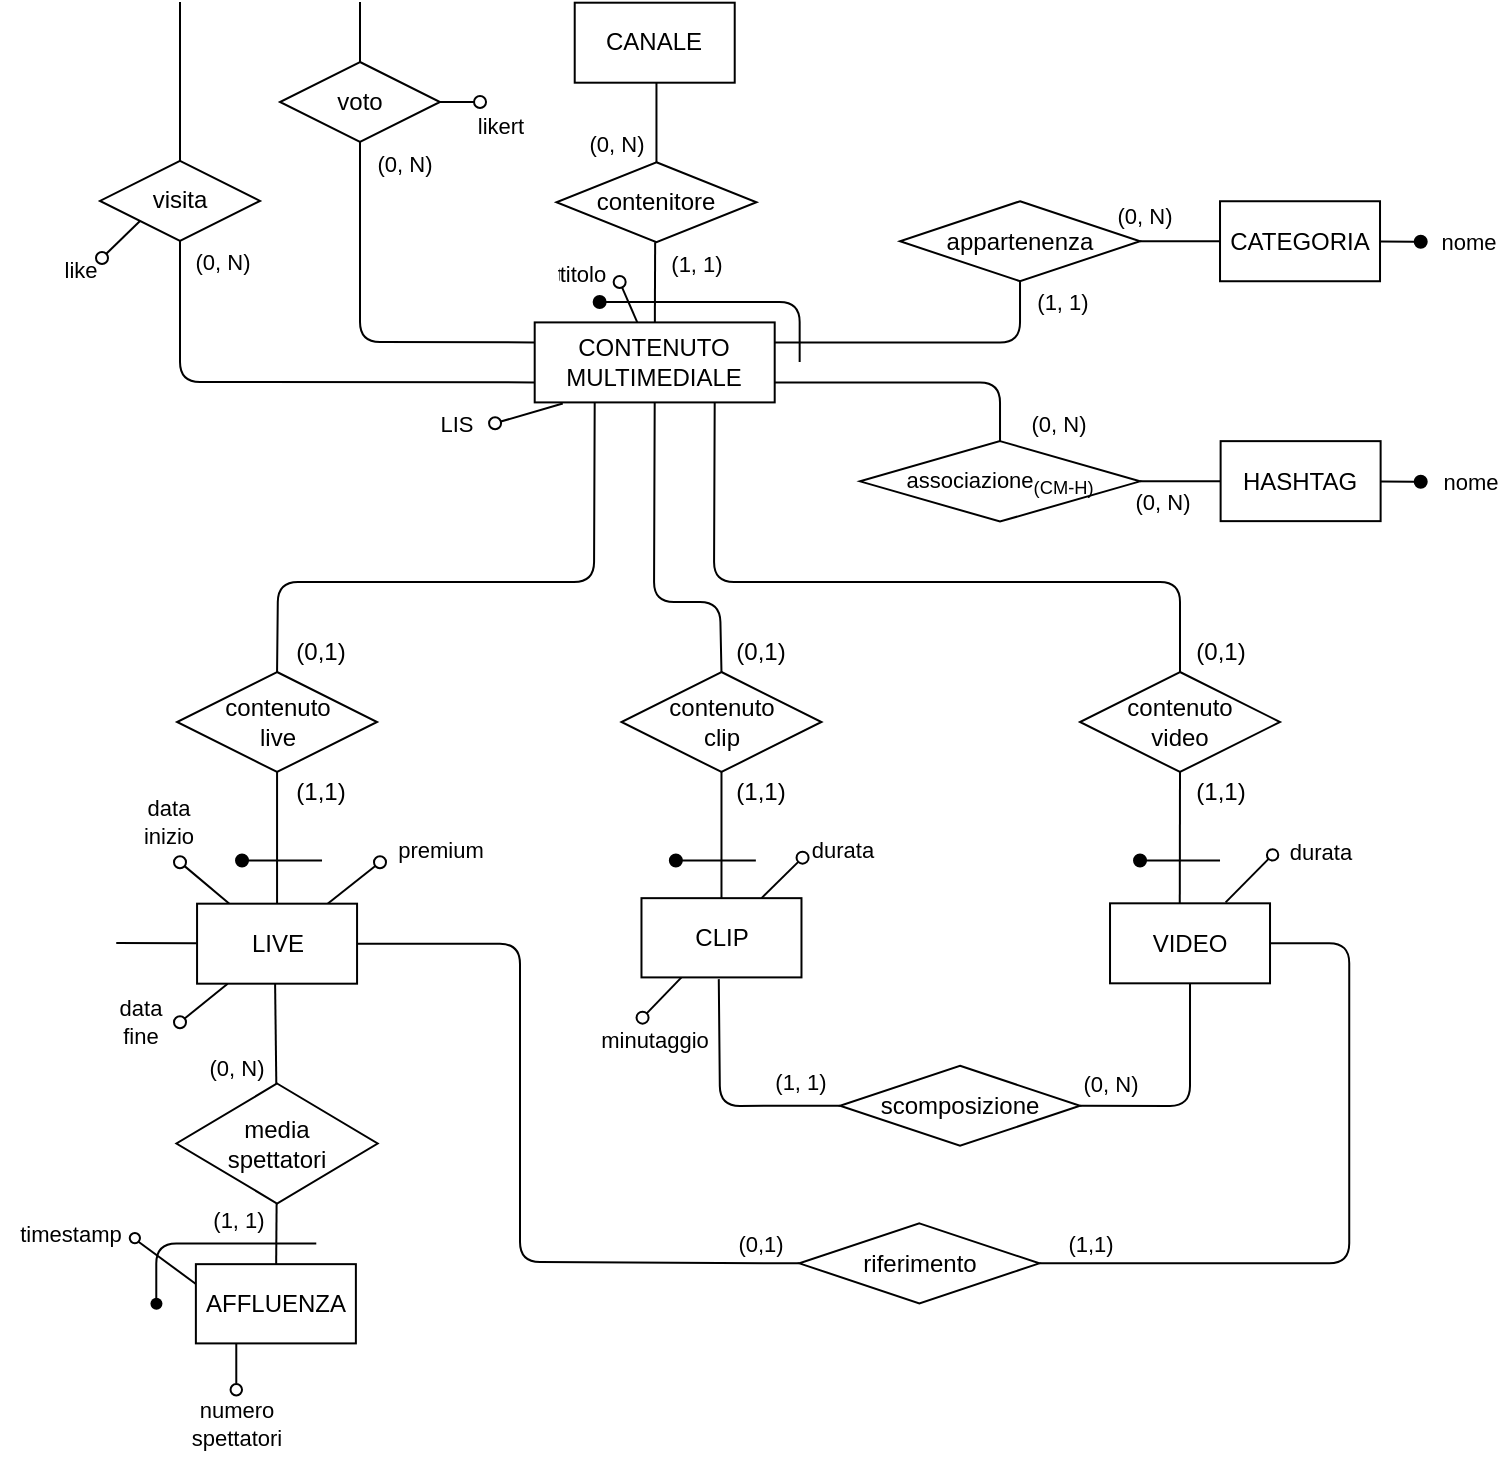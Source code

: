 <mxfile scale="1" border="10">
    <diagram id="-rriOPSDnHkLpZKLwRpb" name="Page-1">
        <mxGraphModel dx="3867" dy="2010" grid="1" gridSize="10" guides="1" tooltips="1" connect="1" arrows="1" fold="1" page="1" pageScale="1" pageWidth="850" pageHeight="1100" background="#FFFFFF" math="0" shadow="0">
            <root>
                <mxCell id="0"/>
                <mxCell id="1" parent="0"/>
                <mxCell id="420" value="(1, 1)" style="edgeStyle=none;html=1;endArrow=none;endFill=0;fontStyle=0" parent="1" target="437" edge="1">
                    <mxGeometry x="-0.478" y="20" relative="1" as="geometry">
                        <mxPoint as="offset"/>
                        <mxPoint x="-2182.432" y="-939.919" as="sourcePoint"/>
                    </mxGeometry>
                </mxCell>
                <mxCell id="435" style="edgeStyle=none;html=1;exitX=1;exitY=0.25;exitDx=0;exitDy=0;endArrow=none;endFill=0;fontStyle=0" parent="1" source="437" target="446" edge="1">
                    <mxGeometry relative="1" as="geometry">
                        <mxPoint x="-1999.99" y="-919.72" as="targetPoint"/>
                        <Array as="points">
                            <mxPoint x="-1999.99" y="-889.72"/>
                        </Array>
                    </mxGeometry>
                </mxCell>
                <mxCell id="436" style="edgeStyle=none;html=1;exitX=1;exitY=0.75;exitDx=0;exitDy=0;endArrow=none;endFill=0;fontStyle=0" parent="1" source="437" target="453" edge="1">
                    <mxGeometry relative="1" as="geometry">
                        <Array as="points">
                            <mxPoint x="-2009.99" y="-869.72"/>
                        </Array>
                    </mxGeometry>
                </mxCell>
                <mxCell id="438" value="" style="endArrow=oval;html=1;fillStyle=auto;strokeWidth=1;startSize=6;endSize=6;fillColor=#000000;startArrow=none;startFill=0;endFill=0;fontStyle=0" parent="1" source="437" edge="1">
                    <mxGeometry width="50" height="50" relative="1" as="geometry">
                        <mxPoint x="-2156.11" y="-923.363" as="sourcePoint"/>
                        <mxPoint x="-2200.17" y="-920.02" as="targetPoint"/>
                    </mxGeometry>
                </mxCell>
                <mxCell id="439" value="titolo" style="edgeLabel;html=1;align=center;verticalAlign=middle;resizable=0;points=[];" parent="438" vertex="1" connectable="0">
                    <mxGeometry x="0.479" y="1" relative="1" as="geometry">
                        <mxPoint x="-21" y="-10" as="offset"/>
                    </mxGeometry>
                </mxCell>
                <mxCell id="440" value="" style="endArrow=oval;html=1;fillStyle=auto;strokeWidth=1;startSize=6;endSize=6;fillColor=#000000;startArrow=none;startFill=0;endFill=0;exitX=0.117;exitY=1.013;exitDx=0;exitDy=0;exitPerimeter=0;fontStyle=0" parent="1" source="437" edge="1">
                    <mxGeometry width="50" height="50" relative="1" as="geometry">
                        <mxPoint x="-2224.942" y="-828.8" as="sourcePoint"/>
                        <mxPoint x="-2262.46" y="-849.37" as="targetPoint"/>
                    </mxGeometry>
                </mxCell>
                <mxCell id="441" value="LIS" style="edgeLabel;html=1;align=center;verticalAlign=middle;resizable=0;points=[];" parent="440" vertex="1" connectable="0">
                    <mxGeometry x="0.479" y="1" relative="1" as="geometry">
                        <mxPoint x="-29" y="2" as="offset"/>
                    </mxGeometry>
                </mxCell>
                <mxCell id="442" value="" style="endArrow=oval;html=1;fillStyle=auto;strokeWidth=1;startSize=6;endSize=6;fillColor=#000000;startArrow=none;startFill=0;endFill=1;fontStyle=0" parent="1" edge="1">
                    <mxGeometry width="50" height="50" relative="1" as="geometry">
                        <mxPoint x="-2110.17" y="-880.02" as="sourcePoint"/>
                        <mxPoint x="-2210.17" y="-910.02" as="targetPoint"/>
                        <Array as="points">
                            <mxPoint x="-2110.17" y="-910.02"/>
                        </Array>
                    </mxGeometry>
                </mxCell>
                <mxCell id="443" value="" style="edgeStyle=none;shape=connector;rounded=1;fillStyle=auto;html=1;labelBackgroundColor=default;strokeColor=default;strokeWidth=1;fontFamily=Helvetica;fontSize=11;fontColor=default;endArrow=none;endFill=0;startSize=6;endSize=6;fillColor=#000000;exitX=1;exitY=0.5;exitDx=0;exitDy=0;entryX=0;entryY=0.5;entryDx=0;entryDy=0;fontStyle=0" parent="1" source="446" target="447" edge="1">
                    <mxGeometry relative="1" as="geometry"/>
                </mxCell>
                <mxCell id="444" value="(0, N)" style="edgeLabel;html=1;align=center;verticalAlign=middle;resizable=0;points=[];fontSize=11;fontFamily=Helvetica;fontColor=default;" parent="443" vertex="1" connectable="0">
                    <mxGeometry x="0.426" y="1" relative="1" as="geometry">
                        <mxPoint x="-27" y="-12" as="offset"/>
                    </mxGeometry>
                </mxCell>
                <mxCell id="448" value="" style="endArrow=oval;html=1;fillStyle=auto;strokeWidth=1;startSize=6;endSize=6;fillColor=#000000;startArrow=none;startFill=0;endFill=1;fontStyle=0" parent="1" source="447" edge="1">
                    <mxGeometry width="50" height="50" relative="1" as="geometry">
                        <mxPoint x="-2147.49" y="-960.64" as="sourcePoint"/>
                        <mxPoint x="-1799.64" y="-940.14" as="targetPoint"/>
                    </mxGeometry>
                </mxCell>
                <mxCell id="449" value="nome" style="edgeLabel;html=1;align=center;verticalAlign=middle;resizable=0;points=[];" parent="448" vertex="1" connectable="0">
                    <mxGeometry x="0.479" y="1" relative="1" as="geometry">
                        <mxPoint x="29" y="1" as="offset"/>
                    </mxGeometry>
                </mxCell>
                <mxCell id="450" value="" style="edgeStyle=none;shape=connector;rounded=1;fillStyle=auto;html=1;labelBackgroundColor=default;strokeColor=default;strokeWidth=1;fontFamily=Helvetica;fontSize=11;fontColor=default;endArrow=none;endFill=0;startSize=6;endSize=6;fillColor=#000000;exitX=1;exitY=0.5;exitDx=0;exitDy=0;entryX=0;entryY=0.5;entryDx=0;entryDy=0;fontStyle=0" parent="1" source="453" target="454" edge="1">
                    <mxGeometry relative="1" as="geometry"/>
                </mxCell>
                <mxCell id="451" value="(0, N)" style="edgeLabel;html=1;align=center;verticalAlign=middle;resizable=0;points=[];fontSize=11;fontFamily=Helvetica;fontColor=default;" parent="450" vertex="1" connectable="0">
                    <mxGeometry x="0.426" y="1" relative="1" as="geometry">
                        <mxPoint x="-18" y="11" as="offset"/>
                    </mxGeometry>
                </mxCell>
                <mxCell id="455" value="" style="endArrow=oval;html=1;fillStyle=auto;strokeWidth=1;startSize=6;endSize=6;fillColor=#000000;startArrow=none;startFill=0;endFill=1;fontStyle=0" parent="1" source="454" edge="1">
                    <mxGeometry width="50" height="50" relative="1" as="geometry">
                        <mxPoint x="-2112.19" y="-600.29" as="sourcePoint"/>
                        <mxPoint x="-1799.64" y="-820.14" as="targetPoint"/>
                        <Array as="points"/>
                    </mxGeometry>
                </mxCell>
                <mxCell id="456" value="nome" style="edgeLabel;html=1;align=center;verticalAlign=middle;resizable=0;points=[];" parent="455" vertex="1" connectable="0">
                    <mxGeometry x="0.479" y="1" relative="1" as="geometry">
                        <mxPoint x="29" y="1" as="offset"/>
                    </mxGeometry>
                </mxCell>
                <mxCell id="457" value="" style="endArrow=oval;html=1;fillStyle=auto;strokeWidth=1;startSize=6;endSize=6;fillColor=#000000;startArrow=none;startFill=0;endFill=0;fontStyle=0" parent="1" source="461" edge="1">
                    <mxGeometry width="50" height="50" relative="1" as="geometry">
                        <mxPoint x="-2396.87" y="-933.243" as="sourcePoint"/>
                        <mxPoint x="-2420" y="-629.87" as="targetPoint"/>
                    </mxGeometry>
                </mxCell>
                <mxCell id="458" value="data&lt;br&gt;inizio" style="edgeLabel;html=1;align=center;verticalAlign=middle;resizable=0;points=[];" parent="457" vertex="1" connectable="0">
                    <mxGeometry x="0.479" y="1" relative="1" as="geometry">
                        <mxPoint x="-12" y="-26" as="offset"/>
                    </mxGeometry>
                </mxCell>
                <mxCell id="462" value="" style="edgeStyle=none;html=1;endArrow=none;endFill=0;fontStyle=0;entryX=1;entryY=0.5;entryDx=0;entryDy=0;" parent="1" source="463" target="478" edge="1">
                    <mxGeometry relative="1" as="geometry">
                        <mxPoint x="-1916" y="-510.05" as="targetPoint"/>
                        <Array as="points">
                            <mxPoint x="-1915" y="-508.05"/>
                        </Array>
                    </mxGeometry>
                </mxCell>
                <mxCell id="466" value="" style="endArrow=oval;html=1;fillStyle=auto;strokeWidth=1;startSize=6;endSize=6;fillColor=#000000;startArrow=none;startFill=0;endFill=0;exitX=0.25;exitY=1;exitDx=0;exitDy=0;fontStyle=0" parent="1" source="473" edge="1">
                    <mxGeometry width="50" height="50" relative="1" as="geometry">
                        <mxPoint x="-2059.18" y="-561.44" as="sourcePoint"/>
                        <mxPoint x="-2188.72" y="-552.18" as="targetPoint"/>
                    </mxGeometry>
                </mxCell>
                <mxCell id="467" value="minutaggio" style="edgeLabel;html=1;align=center;verticalAlign=middle;resizable=0;points=[];" parent="466" vertex="1" connectable="0">
                    <mxGeometry x="0.479" y="1" relative="1" as="geometry">
                        <mxPoint y="16" as="offset"/>
                    </mxGeometry>
                </mxCell>
                <mxCell id="468" value="" style="endArrow=oval;html=1;fillStyle=auto;strokeWidth=1;startSize=6;endSize=6;fillColor=#000000;startArrow=none;startFill=0;endFill=0;fontStyle=0" parent="1" source="473" edge="1">
                    <mxGeometry width="50" height="50" relative="1" as="geometry">
                        <mxPoint x="-2049.18" y="-551.44" as="sourcePoint"/>
                        <mxPoint x="-2108.72" y="-632.18" as="targetPoint"/>
                    </mxGeometry>
                </mxCell>
                <mxCell id="469" value="durata" style="edgeLabel;html=1;align=center;verticalAlign=middle;resizable=0;points=[];" parent="468" vertex="1" connectable="0">
                    <mxGeometry x="0.479" y="1" relative="1" as="geometry">
                        <mxPoint x="25" y="-9" as="offset"/>
                    </mxGeometry>
                </mxCell>
                <mxCell id="470" style="edgeStyle=none;shape=connector;rounded=1;fillStyle=auto;html=1;labelBackgroundColor=default;strokeColor=default;strokeWidth=1;fontFamily=Helvetica;fontSize=11;fontColor=default;endArrow=none;endFill=0;startSize=6;endSize=6;fillColor=#000000;startArrow=oval;startFill=0;fontStyle=0" parent="1" target="461" edge="1">
                    <mxGeometry relative="1" as="geometry">
                        <mxPoint x="-2350.896" y="-570.27" as="targetPoint"/>
                        <mxPoint x="-2320" y="-629.87" as="sourcePoint"/>
                    </mxGeometry>
                </mxCell>
                <mxCell id="471" value="premium" style="edgeLabel;html=1;align=center;verticalAlign=middle;resizable=0;points=[];fontSize=11;fontFamily=Helvetica;fontColor=default;" parent="470" vertex="1" connectable="0">
                    <mxGeometry x="-0.257" y="1" relative="1" as="geometry">
                        <mxPoint x="39" y="-15" as="offset"/>
                    </mxGeometry>
                </mxCell>
                <mxCell id="474" value="" style="endArrow=oval;html=1;fillStyle=auto;strokeWidth=1;startSize=6;endSize=6;fillColor=#000000;startArrow=none;startFill=0;endFill=0;fontStyle=0" parent="1" source="461" edge="1">
                    <mxGeometry width="50" height="50" relative="1" as="geometry">
                        <mxPoint x="-2369.14" y="-599.16" as="sourcePoint"/>
                        <mxPoint x="-2420" y="-549.87" as="targetPoint"/>
                    </mxGeometry>
                </mxCell>
                <mxCell id="475" value="data&lt;br&gt;fine" style="edgeLabel;html=1;align=center;verticalAlign=middle;resizable=0;points=[];" parent="474" vertex="1" connectable="0">
                    <mxGeometry x="0.479" y="1" relative="1" as="geometry">
                        <mxPoint x="-27" y="4" as="offset"/>
                    </mxGeometry>
                </mxCell>
                <mxCell id="477" value="(1, 1)" style="edgeStyle=none;html=1;endArrow=none;endFill=0;entryX=0.5;entryY=1;entryDx=0;entryDy=0;fontStyle=0;exitX=0;exitY=0.5;exitDx=0;exitDy=0;" parent="1" source="478" edge="1">
                    <mxGeometry x="-0.676" y="-12" relative="1" as="geometry">
                        <mxPoint as="offset"/>
                        <Array as="points">
                            <mxPoint x="-2150" y="-508.05"/>
                        </Array>
                        <mxPoint x="-2150.61" y="-571.44" as="targetPoint"/>
                        <mxPoint x="-2108.099" y="-510.747" as="sourcePoint"/>
                    </mxGeometry>
                </mxCell>
                <mxCell id="481" style="edgeStyle=none;html=1;exitX=1;exitY=0.5;exitDx=0;exitDy=0;endArrow=none;endFill=0;fontStyle=0" parent="1" source="483" target="463" edge="1">
                    <mxGeometry relative="1" as="geometry">
                        <Array as="points">
                            <mxPoint x="-1835.38" y="-429.43"/>
                            <mxPoint x="-1835.38" y="-589.43"/>
                        </Array>
                        <mxPoint x="-1855.13" y="-429.1" as="sourcePoint"/>
                    </mxGeometry>
                </mxCell>
                <mxCell id="482" style="edgeStyle=none;html=1;exitX=0;exitY=0.5;exitDx=0;exitDy=0;entryX=1;entryY=0.5;entryDx=0;entryDy=0;endArrow=none;endFill=0;fontStyle=0" parent="1" source="483" target="461" edge="1">
                    <mxGeometry relative="1" as="geometry">
                        <Array as="points">
                            <mxPoint x="-2250" y="-430.05"/>
                            <mxPoint x="-2250" y="-589.05"/>
                        </Array>
                    </mxGeometry>
                </mxCell>
                <mxCell id="484" value="(0, N)" style="edgeStyle=none;html=1;endArrow=none;endFill=0;exitX=0.5;exitY=1;exitDx=0;exitDy=0;fontStyle=0" parent="1" target="487" edge="1">
                    <mxGeometry x="0.655" y="-20" relative="1" as="geometry">
                        <mxPoint as="offset"/>
                        <mxPoint x="-2372.45" y="-569.16" as="sourcePoint"/>
                    </mxGeometry>
                </mxCell>
                <mxCell id="486" value="(1, 1)" style="edgeStyle=none;html=1;endArrow=none;endFill=0;fontStyle=0" parent="1" source="487" target="485" edge="1">
                    <mxGeometry x="-0.454" y="-19" relative="1" as="geometry">
                        <mxPoint as="offset"/>
                    </mxGeometry>
                </mxCell>
                <mxCell id="492" value="" style="endArrow=none;html=1;strokeColor=#000000;entryX=0;entryY=1;entryDx=0;entryDy=0;fontStyle=0" parent="1" target="493" edge="1">
                    <mxGeometry width="50" height="50" relative="1" as="geometry">
                        <mxPoint x="-1897.19" y="-609.82" as="sourcePoint"/>
                        <mxPoint x="-1875.38" y="-629.43" as="targetPoint"/>
                    </mxGeometry>
                </mxCell>
                <mxCell id="495" value="" style="endArrow=none;html=1;strokeColor=#000000;fontSize=11;fontColor=#FF0000;exitX=0;exitY=0.25;exitDx=0;exitDy=0;entryX=1;entryY=1;entryDx=0;entryDy=0;fontStyle=0" parent="1" source="485" target="496" edge="1">
                    <mxGeometry width="50" height="50" relative="1" as="geometry">
                        <mxPoint x="-2461.47" y="-389.38" as="sourcePoint"/>
                        <mxPoint x="-2441.86" y="-439.25" as="targetPoint"/>
                    </mxGeometry>
                </mxCell>
                <mxCell id="497" value="" style="endArrow=none;html=1;strokeColor=#000000;fontSize=11;fontColor=#FF0000;fontStyle=0" parent="1" edge="1">
                    <mxGeometry width="50" height="50" relative="1" as="geometry">
                        <mxPoint x="-2391.86" y="-369.25" as="sourcePoint"/>
                        <mxPoint x="-2391.86" y="-389.25" as="targetPoint"/>
                    </mxGeometry>
                </mxCell>
                <mxCell id="501" value="" style="endArrow=none;html=1;strokeColor=#000000;fontSize=10;fontColor=#FF0000;fontStyle=0" parent="1" edge="1">
                    <mxGeometry width="50" height="50" relative="1" as="geometry">
                        <mxPoint x="-2431.86" y="-409.25" as="sourcePoint"/>
                        <mxPoint x="-2351.86" y="-439.25" as="targetPoint"/>
                        <Array as="points">
                            <mxPoint x="-2431.86" y="-439.25"/>
                        </Array>
                    </mxGeometry>
                </mxCell>
                <mxCell id="517" value="" style="edgeStyle=none;html=1;endArrow=none;endFill=0;fontStyle=0" parent="1" target="461" edge="1">
                    <mxGeometry x="-0.478" y="20" relative="1" as="geometry">
                        <mxPoint as="offset"/>
                        <mxPoint x="-2451.87" y="-589.53" as="sourcePoint"/>
                        <mxPoint x="-2261.978" y="-759.68" as="targetPoint"/>
                    </mxGeometry>
                </mxCell>
                <mxCell id="437" value="CONTENUTO&lt;br&gt;MULTIMEDIALE" style="rounded=0;whiteSpace=wrap;html=1;" parent="1" vertex="1">
                    <mxGeometry x="-2242.65" y="-899.8" width="120" height="40" as="geometry"/>
                </mxCell>
                <mxCell id="445" value="(1, 1)" style="edgeLabel;html=1;align=center;verticalAlign=middle;resizable=0;points=[];" parent="1" vertex="1" connectable="0">
                    <mxGeometry x="-1979.736" y="-909.961" as="geometry"/>
                </mxCell>
                <mxCell id="446" value="appartenenza" style="rhombus;whiteSpace=wrap;html=1;" parent="1" vertex="1">
                    <mxGeometry x="-2059.99" y="-960.38" width="120" height="40" as="geometry"/>
                </mxCell>
                <mxCell id="447" value="CATEGORIA" style="rounded=0;whiteSpace=wrap;html=1;" parent="1" vertex="1">
                    <mxGeometry x="-1899.99" y="-960.38" width="80" height="40" as="geometry"/>
                </mxCell>
                <mxCell id="452" value="(0, N)" style="edgeLabel;html=1;align=center;verticalAlign=middle;resizable=0;points=[];" parent="1" vertex="1" connectable="0">
                    <mxGeometry x="-1980.796" y="-848.961" as="geometry"/>
                </mxCell>
                <mxCell id="453" value="&lt;font style=&quot;font-size: 11px;&quot;&gt;associazione&lt;sub&gt;(CM-H)&lt;/sub&gt;&lt;/font&gt;" style="rhombus;whiteSpace=wrap;html=1;" parent="1" vertex="1">
                    <mxGeometry x="-2079.99" y="-840.43" width="140" height="40.2" as="geometry"/>
                </mxCell>
                <mxCell id="454" value="HASHTAG" style="rounded=0;whiteSpace=wrap;html=1;" parent="1" vertex="1">
                    <mxGeometry x="-1899.69" y="-840.43" width="80" height="40" as="geometry"/>
                </mxCell>
                <mxCell id="461" value="LIVE" style="whiteSpace=wrap;html=1;" parent="1" vertex="1">
                    <mxGeometry x="-2411.47" y="-609.16" width="80" height="40" as="geometry"/>
                </mxCell>
                <mxCell id="463" value="VIDEO" style="whiteSpace=wrap;html=1;" parent="1" vertex="1">
                    <mxGeometry x="-1954.99" y="-609.34" width="80" height="40" as="geometry"/>
                </mxCell>
                <mxCell id="473" value="CLIP" style="whiteSpace=wrap;html=1;" parent="1" vertex="1">
                    <mxGeometry x="-2189.26" y="-611.92" width="80" height="39.62" as="geometry"/>
                </mxCell>
                <mxCell id="476" value="(0, N)" style="edgeLabel;html=1;align=center;verticalAlign=middle;resizable=0;points=[];fontSize=11;fontFamily=Helvetica;fontColor=default;" parent="1" vertex="1" connectable="0">
                    <mxGeometry x="-1954.99" y="-519.25" as="geometry"/>
                </mxCell>
                <mxCell id="478" value="scomposizione" style="rhombus;whiteSpace=wrap;html=1;" parent="1" vertex="1">
                    <mxGeometry x="-2089.99" y="-528.09" width="120" height="40" as="geometry"/>
                </mxCell>
                <mxCell id="479" value="(0,1)" style="edgeLabel;html=1;align=center;verticalAlign=middle;resizable=0;points=[];" parent="1" vertex="1" connectable="0">
                    <mxGeometry x="-2130.171" y="-439.375" as="geometry"/>
                </mxCell>
                <mxCell id="480" value="(1,1)" style="edgeLabel;html=1;align=center;verticalAlign=middle;resizable=0;points=[];" parent="1" vertex="1" connectable="0">
                    <mxGeometry x="-1965.158" y="-439.377" as="geometry"/>
                </mxCell>
                <mxCell id="483" value="riferimento" style="rhombus;whiteSpace=wrap;html=1;" parent="1" vertex="1">
                    <mxGeometry x="-2110.31" y="-449.33" width="120" height="40" as="geometry"/>
                </mxCell>
                <mxCell id="485" value="AFFLUENZA" style="whiteSpace=wrap;html=1;" parent="1" vertex="1">
                    <mxGeometry x="-2412.06" y="-428.92" width="80" height="39.62" as="geometry"/>
                </mxCell>
                <mxCell id="487" value="media&lt;br&gt;spettatori" style="rhombus;whiteSpace=wrap;html=1;" parent="1" vertex="1">
                    <mxGeometry x="-2421.78" y="-519.25" width="100.61" height="60" as="geometry"/>
                </mxCell>
                <mxCell id="493" value="" style="ellipse;whiteSpace=wrap;html=1;aspect=fixed;strokeColor=#000000;" parent="1" vertex="1">
                    <mxGeometry x="-1876.53" y="-636.39" width="5.67" height="5.67" as="geometry"/>
                </mxCell>
                <mxCell id="494" value="&lt;font style=&quot;font-size: 11px;&quot;&gt;durata&lt;/font&gt;" style="text;html=1;align=center;verticalAlign=middle;resizable=0;points=[];autosize=1;strokeColor=none;fillColor=none;" parent="1" vertex="1">
                    <mxGeometry x="-1874.99" y="-649.82" width="50" height="30" as="geometry"/>
                </mxCell>
                <mxCell id="496" value="" style="ellipse;whiteSpace=wrap;html=1;aspect=fixed;strokeColor=#000000;fontSize=11;fontColor=#FF0000;" parent="1" vertex="1">
                    <mxGeometry x="-2445.13" y="-444.51" width="5.13" height="5.13" as="geometry"/>
                </mxCell>
                <mxCell id="498" value="" style="ellipse;whiteSpace=wrap;html=1;aspect=fixed;strokeColor=#000000;fontSize=11;fontColor=#FF0000;" parent="1" vertex="1">
                    <mxGeometry x="-2394.73" y="-368.99" width="5.74" height="5.74" as="geometry"/>
                </mxCell>
                <mxCell id="499" value="&lt;font color=&quot;#000000&quot; style=&quot;font-size: 11px;&quot;&gt;numero &lt;br&gt;spettatori&lt;/font&gt;" style="text;html=1;align=center;verticalAlign=middle;resizable=0;points=[];autosize=1;strokeColor=none;fillColor=none;fontSize=11;fontColor=#FF0000;" parent="1" vertex="1">
                    <mxGeometry x="-2426.78" y="-368.99" width="70" height="40" as="geometry"/>
                </mxCell>
                <mxCell id="500" value="&lt;font style=&quot;font-size: 11px;&quot; color=&quot;#000000&quot;&gt;timestamp&lt;/font&gt;" style="text;html=1;align=center;verticalAlign=middle;resizable=0;points=[];autosize=1;strokeColor=none;fillColor=none;fontSize=10;fontColor=#FF0000;" parent="1" vertex="1">
                    <mxGeometry x="-2510" y="-458.92" width="70" height="30" as="geometry"/>
                </mxCell>
                <mxCell id="502" value="" style="shape=waypoint;fillStyle=solid;size=6;pointerEvents=1;points=[];fillColor=none;resizable=0;rotatable=0;perimeter=centerPerimeter;snapToPoint=1;strokeColor=#000000;fontSize=10;fontColor=#FF0000;" parent="1" vertex="1">
                    <mxGeometry x="-2441.78" y="-419.11" width="20" height="20" as="geometry"/>
                </mxCell>
                <mxCell id="519" value="CANALE" style="rounded=0;whiteSpace=wrap;html=1;" parent="1" vertex="1">
                    <mxGeometry x="-2222.64" y="-1059.65" width="80" height="40" as="geometry"/>
                </mxCell>
                <mxCell id="523" value="" style="edgeStyle=none;shape=connector;rounded=1;fillStyle=auto;html=1;labelBackgroundColor=default;strokeColor=default;strokeWidth=1;fontFamily=Helvetica;fontSize=11;fontColor=default;endArrow=none;startSize=6;endSize=6;fillColor=#000000;entryX=0.5;entryY=0;entryDx=0;entryDy=0;exitX=0.5;exitY=1;exitDx=0;exitDy=0;" parent="1" target="525" edge="1">
                    <mxGeometry relative="1" as="geometry">
                        <mxPoint x="-2181.77" y="-1019.65" as="sourcePoint"/>
                        <mxPoint x="-2180.42" y="-959.65" as="targetPoint"/>
                    </mxGeometry>
                </mxCell>
                <mxCell id="524" value="(0, N)" style="edgeLabel;html=1;align=center;verticalAlign=middle;resizable=0;points=[];fontSize=11;fontFamily=Helvetica;fontColor=default;" parent="523" vertex="1" connectable="0">
                    <mxGeometry x="-0.303" relative="1" as="geometry">
                        <mxPoint x="-20" y="16" as="offset"/>
                    </mxGeometry>
                </mxCell>
                <mxCell id="525" value="contenitore" style="rhombus;whiteSpace=wrap;html=1;" parent="1" vertex="1">
                    <mxGeometry x="-2231.77" y="-979.89" width="100" height="40" as="geometry"/>
                </mxCell>
                <mxCell id="526" value="titolo" style="edgeLabel;html=1;align=center;verticalAlign=middle;resizable=0;points=[];" parent="1" vertex="1" connectable="0">
                    <mxGeometry x="-2219.079" y="-924.069" as="geometry"/>
                </mxCell>
                <mxCell id="540" style="edgeStyle=none;html=1;exitX=0.5;exitY=1;exitDx=0;exitDy=0;endArrow=none;endFill=0;entryX=0;entryY=0.75;entryDx=0;entryDy=0;" parent="1" source="542" edge="1" target="437">
                    <mxGeometry relative="1" as="geometry">
                        <mxPoint x="-2260" y="-870" as="targetPoint"/>
                        <Array as="points">
                            <mxPoint x="-2420" y="-870"/>
                        </Array>
                    </mxGeometry>
                </mxCell>
                <mxCell id="541" value="(0, N)" style="edgeLabel;html=1;align=center;verticalAlign=middle;resizable=0;points=[];fontSize=11;fontFamily=Helvetica;fontColor=default;" parent="540" vertex="1" connectable="0">
                    <mxGeometry x="-0.187" y="4" relative="1" as="geometry">
                        <mxPoint x="-10" y="-56" as="offset"/>
                    </mxGeometry>
                </mxCell>
                <mxCell id="542" value="visita" style="rhombus;whiteSpace=wrap;html=1;" parent="1" vertex="1">
                    <mxGeometry x="-2460.0" y="-980.52" width="80" height="40" as="geometry"/>
                </mxCell>
                <mxCell id="547" style="edgeStyle=none;jumpStyle=arc;html=1;endArrow=none;endFill=0;exitX=0.5;exitY=1;exitDx=0;exitDy=0;entryX=0;entryY=0.25;entryDx=0;entryDy=0;" parent="1" source="549" edge="1" target="437">
                    <mxGeometry relative="1" as="geometry">
                        <Array as="points">
                            <mxPoint x="-2330" y="-890"/>
                        </Array>
                        <mxPoint x="-2260" y="-890" as="targetPoint"/>
                        <mxPoint x="-2330" y="-990" as="sourcePoint"/>
                    </mxGeometry>
                </mxCell>
                <mxCell id="548" value="(0, N)" style="edgeLabel;html=1;align=center;verticalAlign=middle;resizable=0;points=[];" parent="547" vertex="1" connectable="0">
                    <mxGeometry x="-0.9" relative="1" as="geometry">
                        <mxPoint x="22" y="1" as="offset"/>
                    </mxGeometry>
                </mxCell>
                <mxCell id="549" value="voto" style="rhombus;whiteSpace=wrap;html=1;" parent="1" vertex="1">
                    <mxGeometry x="-2370" y="-1030" width="80" height="40" as="geometry"/>
                </mxCell>
                <mxCell id="550" value="" style="endArrow=oval;html=1;fillStyle=auto;strokeWidth=1;startSize=6;endSize=6;fillColor=#000000;startArrow=none;startFill=0;endFill=0;" parent="1" source="549" edge="1">
                    <mxGeometry width="50" height="50" relative="1" as="geometry">
                        <mxPoint x="-2200" y="-801.837" as="sourcePoint"/>
                        <mxPoint x="-2269.99" y="-1010" as="targetPoint"/>
                    </mxGeometry>
                </mxCell>
                <mxCell id="551" value="likert" style="edgeLabel;html=1;align=center;verticalAlign=middle;resizable=0;points=[];" parent="550" vertex="1" connectable="0">
                    <mxGeometry x="0.479" y="1" relative="1" as="geometry">
                        <mxPoint x="15" y="13" as="offset"/>
                    </mxGeometry>
                </mxCell>
                <mxCell id="552" value="" style="endArrow=oval;html=1;fillStyle=auto;strokeWidth=1;startSize=6;endSize=6;fillColor=#000000;startArrow=none;startFill=0;endFill=0;strokeColor=#000000;exitX=0;exitY=1;exitDx=0;exitDy=0;" parent="1" source="542" edge="1">
                    <mxGeometry width="50" height="50" relative="1" as="geometry">
                        <mxPoint x="-2440.42" y="-904.68" as="sourcePoint"/>
                        <mxPoint x="-2459" y="-932" as="targetPoint"/>
                    </mxGeometry>
                </mxCell>
                <mxCell id="553" value="&lt;font style=&quot;font-size: 11px;&quot;&gt;like&lt;/font&gt;" style="text;html=1;align=center;verticalAlign=middle;resizable=0;points=[];autosize=1;strokeColor=none;fillColor=none;" parent="1" vertex="1">
                    <mxGeometry x="-2490" y="-940.52" width="40" height="30" as="geometry"/>
                </mxCell>
                <mxCell id="554" value="" style="endArrow=none;html=1;exitX=0.5;exitY=0;exitDx=0;exitDy=0;" parent="1" source="542" edge="1">
                    <mxGeometry width="50" height="50" relative="1" as="geometry">
                        <mxPoint x="-2370" y="-970" as="sourcePoint"/>
                        <mxPoint x="-2420" y="-1060" as="targetPoint"/>
                    </mxGeometry>
                </mxCell>
                <mxCell id="555" value="" style="endArrow=none;html=1;exitX=0.5;exitY=0;exitDx=0;exitDy=0;" parent="1" source="549" edge="1">
                    <mxGeometry width="50" height="50" relative="1" as="geometry">
                        <mxPoint x="-2370" y="-970" as="sourcePoint"/>
                        <mxPoint x="-2330" y="-1060" as="targetPoint"/>
                    </mxGeometry>
                </mxCell>
                <mxCell id="556" value="&lt;font style=&quot;font-size: 12px;&quot;&gt;contenuto&lt;br&gt;live&lt;/font&gt;" style="rhombus;whiteSpace=wrap;html=1;" vertex="1" parent="1">
                    <mxGeometry x="-2421.47" y="-725" width="100" height="50" as="geometry"/>
                </mxCell>
                <mxCell id="560" value="&lt;font style=&quot;font-size: 12px;&quot;&gt;contenuto&lt;br&gt;clip&lt;/font&gt;" style="rhombus;whiteSpace=wrap;html=1;" vertex="1" parent="1">
                    <mxGeometry x="-2199.26" y="-725" width="100" height="50" as="geometry"/>
                </mxCell>
                <mxCell id="561" value="&lt;font style=&quot;font-size: 12px;&quot;&gt;contenuto&lt;br&gt;video&lt;/font&gt;" style="rhombus;whiteSpace=wrap;html=1;" vertex="1" parent="1">
                    <mxGeometry x="-1970" y="-725" width="100" height="50" as="geometry"/>
                </mxCell>
                <mxCell id="563" value="" style="endArrow=none;html=1;fontSize=10;entryX=0.5;entryY=1;entryDx=0;entryDy=0;exitX=0.5;exitY=0;exitDx=0;exitDy=0;" edge="1" parent="1" source="461" target="556">
                    <mxGeometry width="50" height="50" relative="1" as="geometry">
                        <mxPoint x="-2370" y="-585" as="sourcePoint"/>
                        <mxPoint x="-2320" y="-634.11" as="targetPoint"/>
                    </mxGeometry>
                </mxCell>
                <mxCell id="564" value="" style="endArrow=none;html=1;fontSize=10;exitX=0.5;exitY=0;exitDx=0;exitDy=0;entryX=0.5;entryY=1;entryDx=0;entryDy=0;" edge="1" parent="1" source="473" target="560">
                    <mxGeometry width="50" height="50" relative="1" as="geometry">
                        <mxPoint x="-2152.27" y="-586.87" as="sourcePoint"/>
                        <mxPoint x="-2150" y="-615" as="targetPoint"/>
                    </mxGeometry>
                </mxCell>
                <mxCell id="565" value="" style="endArrow=none;html=1;fontSize=10;exitX=0.436;exitY=0;exitDx=0;exitDy=0;entryX=0.5;entryY=1;entryDx=0;entryDy=0;exitPerimeter=0;" edge="1" parent="1" source="463" target="561">
                    <mxGeometry width="50" height="50" relative="1" as="geometry">
                        <mxPoint x="-1918.58" y="-584.11" as="sourcePoint"/>
                        <mxPoint x="-1920" y="-625" as="targetPoint"/>
                    </mxGeometry>
                </mxCell>
                <mxCell id="566" value="" style="endArrow=oval;html=1;fillStyle=auto;strokeWidth=1;startSize=6;endSize=6;fillColor=#000000;startArrow=none;startFill=0;endFill=1;fontStyle=0" edge="1" parent="1">
                    <mxGeometry width="50" height="50" relative="1" as="geometry">
                        <mxPoint x="-2348.99" y="-630.72" as="sourcePoint"/>
                        <mxPoint x="-2388.99" y="-630.72" as="targetPoint"/>
                        <Array as="points"/>
                    </mxGeometry>
                </mxCell>
                <mxCell id="567" value="" style="endArrow=oval;html=1;fillStyle=auto;strokeWidth=1;startSize=6;endSize=6;fillColor=#000000;startArrow=none;startFill=0;endFill=1;fontStyle=0" edge="1" parent="1">
                    <mxGeometry width="50" height="50" relative="1" as="geometry">
                        <mxPoint x="-2132.07" y="-630.72" as="sourcePoint"/>
                        <mxPoint x="-2172.07" y="-630.72" as="targetPoint"/>
                        <Array as="points"/>
                    </mxGeometry>
                </mxCell>
                <mxCell id="568" value="" style="endArrow=oval;html=1;fillStyle=auto;strokeWidth=1;startSize=6;endSize=6;fillColor=#000000;startArrow=none;startFill=0;endFill=1;fontStyle=0" edge="1" parent="1">
                    <mxGeometry width="50" height="50" relative="1" as="geometry">
                        <mxPoint x="-1899.99" y="-630.72" as="sourcePoint"/>
                        <mxPoint x="-1939.99" y="-630.72" as="targetPoint"/>
                        <Array as="points"/>
                    </mxGeometry>
                </mxCell>
                <mxCell id="569" value="&lt;font style=&quot;font-size: 12px;&quot;&gt;(1,1)&lt;/font&gt;" style="text;html=1;align=center;verticalAlign=middle;resizable=0;points=[];autosize=1;strokeColor=none;fillColor=none;fontSize=10;" vertex="1" parent="1">
                    <mxGeometry x="-2375" y="-680" width="50" height="30" as="geometry"/>
                </mxCell>
                <mxCell id="570" value="&lt;font style=&quot;font-size: 12px;&quot;&gt;(1,1)&lt;/font&gt;" style="text;html=1;align=center;verticalAlign=middle;resizable=0;points=[];autosize=1;strokeColor=none;fillColor=none;fontSize=11;" vertex="1" parent="1">
                    <mxGeometry x="-2155.17" y="-680" width="50" height="30" as="geometry"/>
                </mxCell>
                <mxCell id="571" value="&lt;font style=&quot;font-size: 12px;&quot;&gt;(1,1)&lt;/font&gt;" style="text;html=1;align=center;verticalAlign=middle;resizable=0;points=[];autosize=1;strokeColor=none;fillColor=none;fontSize=11;" vertex="1" parent="1">
                    <mxGeometry x="-1924.99" y="-680" width="50" height="30" as="geometry"/>
                </mxCell>
                <mxCell id="572" value="" style="endArrow=none;html=1;fontSize=11;exitX=0.5;exitY=0;exitDx=0;exitDy=0;entryX=0.25;entryY=1;entryDx=0;entryDy=0;" edge="1" parent="1" source="556" target="437">
                    <mxGeometry width="50" height="50" relative="1" as="geometry">
                        <mxPoint x="-2370" y="-640" as="sourcePoint"/>
                        <mxPoint x="-2370" y="-760" as="targetPoint"/>
                        <Array as="points">
                            <mxPoint x="-2371" y="-770"/>
                            <mxPoint x="-2213" y="-770"/>
                        </Array>
                    </mxGeometry>
                </mxCell>
                <mxCell id="574" value="" style="endArrow=none;html=1;fontSize=11;entryX=0.5;entryY=1;entryDx=0;entryDy=0;exitX=0.5;exitY=0;exitDx=0;exitDy=0;" edge="1" parent="1" source="560" target="437">
                    <mxGeometry width="50" height="50" relative="1" as="geometry">
                        <mxPoint x="-2160" y="-700" as="sourcePoint"/>
                        <mxPoint x="-2110" y="-750" as="targetPoint"/>
                        <Array as="points">
                            <mxPoint x="-2150" y="-760"/>
                            <mxPoint x="-2183" y="-760"/>
                        </Array>
                    </mxGeometry>
                </mxCell>
                <mxCell id="576" value="" style="endArrow=none;html=1;fontSize=11;entryX=0.75;entryY=1;entryDx=0;entryDy=0;exitX=0.5;exitY=0;exitDx=0;exitDy=0;" edge="1" parent="1" source="561" target="437">
                    <mxGeometry width="50" height="50" relative="1" as="geometry">
                        <mxPoint x="-2030" y="-740" as="sourcePoint"/>
                        <mxPoint x="-1980" y="-790" as="targetPoint"/>
                        <Array as="points">
                            <mxPoint x="-1920" y="-770"/>
                            <mxPoint x="-2153" y="-770"/>
                        </Array>
                    </mxGeometry>
                </mxCell>
                <mxCell id="577" value="&lt;font style=&quot;font-size: 12px;&quot;&gt;(0,1)&lt;/font&gt;" style="text;html=1;align=center;verticalAlign=middle;resizable=0;points=[];autosize=1;strokeColor=none;fillColor=none;fontSize=11;" vertex="1" parent="1">
                    <mxGeometry x="-2375" y="-750" width="50" height="30" as="geometry"/>
                </mxCell>
                <mxCell id="578" value="&lt;font style=&quot;font-size: 12px;&quot;&gt;(0,1)&lt;/font&gt;" style="text;html=1;align=center;verticalAlign=middle;resizable=0;points=[];autosize=1;strokeColor=none;fillColor=none;fontSize=11;" vertex="1" parent="1">
                    <mxGeometry x="-2155.17" y="-750" width="50" height="30" as="geometry"/>
                </mxCell>
                <mxCell id="579" value="&lt;font style=&quot;font-size: 12px;&quot;&gt;(0,1)&lt;/font&gt;" style="text;html=1;align=center;verticalAlign=middle;resizable=0;points=[];autosize=1;strokeColor=none;fillColor=none;fontSize=11;" vertex="1" parent="1">
                    <mxGeometry x="-1924.99" y="-750" width="50" height="30" as="geometry"/>
                </mxCell>
            </root>
        </mxGraphModel>
    </diagram>
</mxfile>